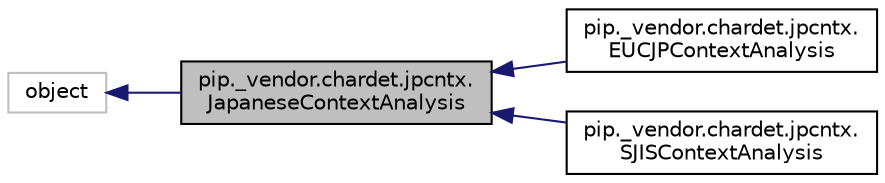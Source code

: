 digraph "pip._vendor.chardet.jpcntx.JapaneseContextAnalysis"
{
 // LATEX_PDF_SIZE
  edge [fontname="Helvetica",fontsize="10",labelfontname="Helvetica",labelfontsize="10"];
  node [fontname="Helvetica",fontsize="10",shape=record];
  rankdir="LR";
  Node1 [label="pip._vendor.chardet.jpcntx.\lJapaneseContextAnalysis",height=0.2,width=0.4,color="black", fillcolor="grey75", style="filled", fontcolor="black",tooltip=" "];
  Node2 -> Node1 [dir="back",color="midnightblue",fontsize="10",style="solid",fontname="Helvetica"];
  Node2 [label="object",height=0.2,width=0.4,color="grey75", fillcolor="white", style="filled",tooltip=" "];
  Node1 -> Node3 [dir="back",color="midnightblue",fontsize="10",style="solid",fontname="Helvetica"];
  Node3 [label="pip._vendor.chardet.jpcntx.\lEUCJPContextAnalysis",height=0.2,width=0.4,color="black", fillcolor="white", style="filled",URL="$d2/d05/classpip_1_1__vendor_1_1chardet_1_1jpcntx_1_1_e_u_c_j_p_context_analysis.html",tooltip=" "];
  Node1 -> Node4 [dir="back",color="midnightblue",fontsize="10",style="solid",fontname="Helvetica"];
  Node4 [label="pip._vendor.chardet.jpcntx.\lSJISContextAnalysis",height=0.2,width=0.4,color="black", fillcolor="white", style="filled",URL="$de/daa/classpip_1_1__vendor_1_1chardet_1_1jpcntx_1_1_s_j_i_s_context_analysis.html",tooltip=" "];
}
